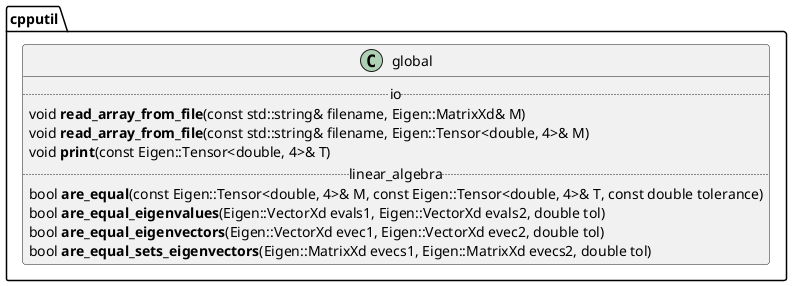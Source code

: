 @startuml


namespace cpputil {

    class global {
        .. io ..
            void **read_array_from_file**(const std::string& filename, Eigen::MatrixXd& M)
            void **read_array_from_file**(const std::string& filename, Eigen::Tensor<double, 4>& M)
            void **print**(const Eigen::Tensor<double, 4>& T)
        .. linear_algebra ..
            bool **are_equal**(const Eigen::Tensor<double, 4>& M, const Eigen::Tensor<double, 4>& T, const double tolerance)
            bool **are_equal_eigenvalues**(Eigen::VectorXd evals1, Eigen::VectorXd evals2, double tol)
            bool **are_equal_eigenvectors**(Eigen::VectorXd evec1, Eigen::VectorXd evec2, double tol)
            bool **are_equal_sets_eigenvectors**(Eigen::MatrixXd evecs1, Eigen::MatrixXd evecs2, double tol)
    }

}

@enduml